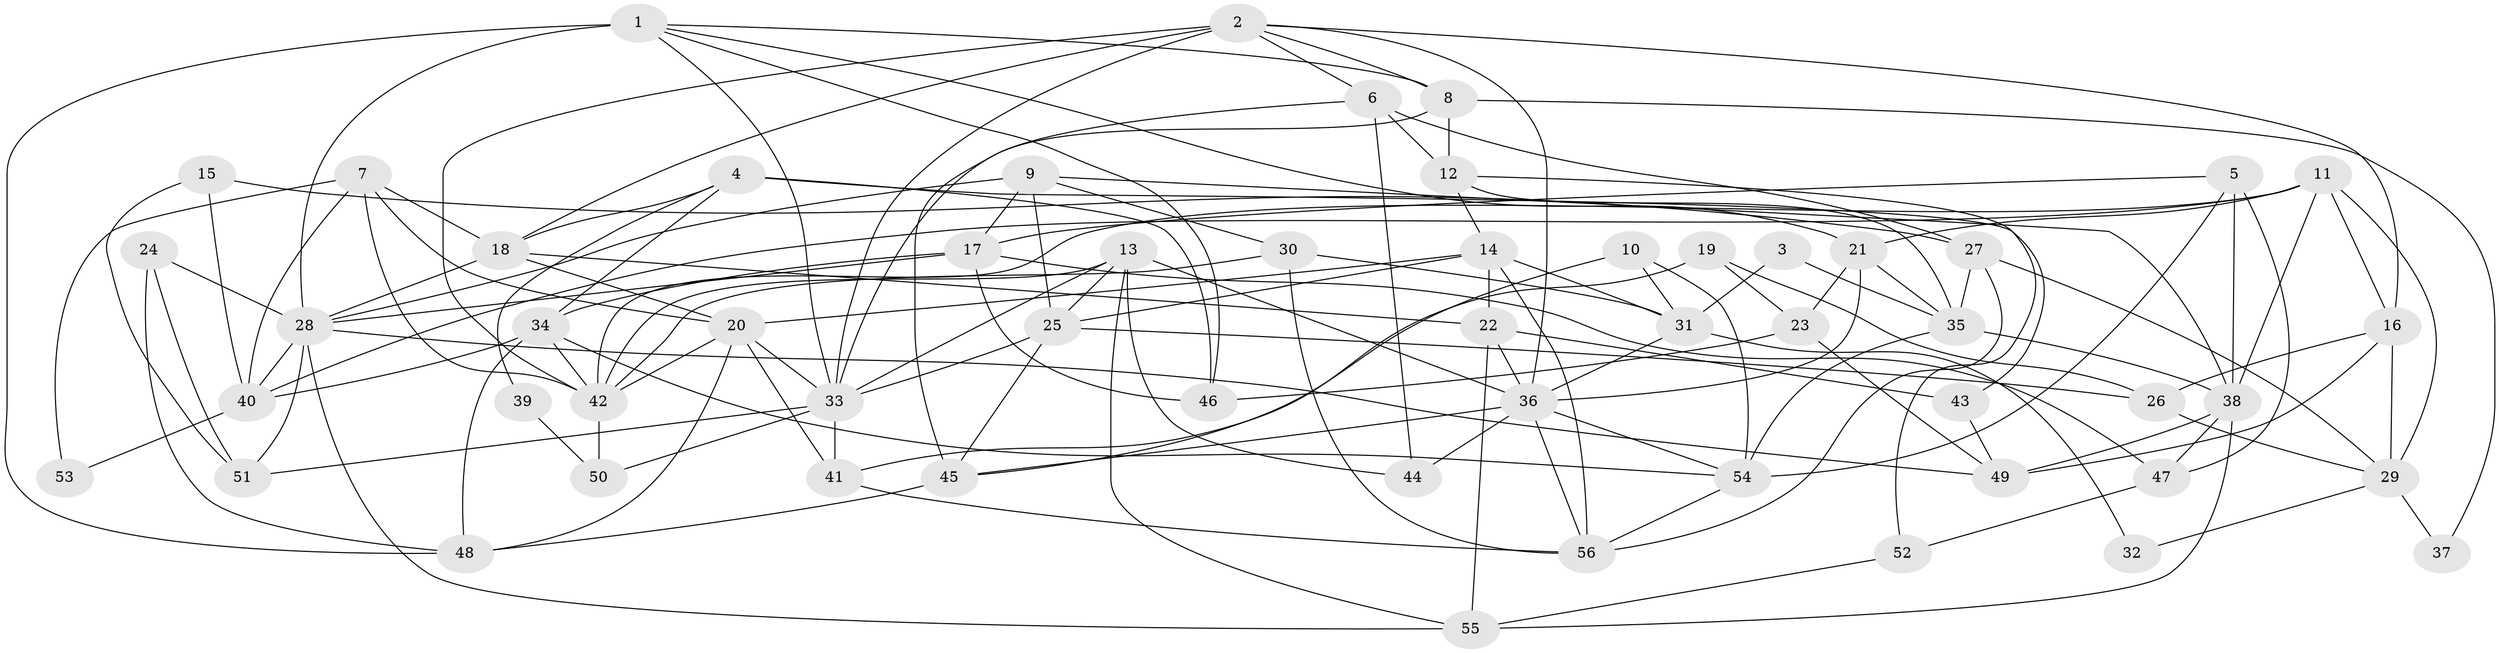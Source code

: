 // original degree distribution, {3: 0.2391304347826087, 2: 0.17391304347826086, 6: 0.08695652173913043, 4: 0.2391304347826087, 5: 0.18478260869565216, 7: 0.07608695652173914}
// Generated by graph-tools (version 1.1) at 2025/37/03/04/25 23:37:13]
// undirected, 56 vertices, 138 edges
graph export_dot {
  node [color=gray90,style=filled];
  1;
  2;
  3;
  4;
  5;
  6;
  7;
  8;
  9;
  10;
  11;
  12;
  13;
  14;
  15;
  16;
  17;
  18;
  19;
  20;
  21;
  22;
  23;
  24;
  25;
  26;
  27;
  28;
  29;
  30;
  31;
  32;
  33;
  34;
  35;
  36;
  37;
  38;
  39;
  40;
  41;
  42;
  43;
  44;
  45;
  46;
  47;
  48;
  49;
  50;
  51;
  52;
  53;
  54;
  55;
  56;
  1 -- 8 [weight=1.0];
  1 -- 21 [weight=1.0];
  1 -- 28 [weight=1.0];
  1 -- 33 [weight=1.0];
  1 -- 46 [weight=1.0];
  1 -- 48 [weight=2.0];
  2 -- 6 [weight=1.0];
  2 -- 8 [weight=1.0];
  2 -- 16 [weight=1.0];
  2 -- 18 [weight=2.0];
  2 -- 33 [weight=1.0];
  2 -- 36 [weight=1.0];
  2 -- 42 [weight=1.0];
  3 -- 31 [weight=1.0];
  3 -- 35 [weight=1.0];
  4 -- 18 [weight=1.0];
  4 -- 34 [weight=1.0];
  4 -- 39 [weight=1.0];
  4 -- 43 [weight=1.0];
  4 -- 46 [weight=1.0];
  5 -- 17 [weight=1.0];
  5 -- 38 [weight=1.0];
  5 -- 47 [weight=1.0];
  5 -- 54 [weight=1.0];
  6 -- 12 [weight=1.0];
  6 -- 27 [weight=1.0];
  6 -- 44 [weight=1.0];
  6 -- 45 [weight=1.0];
  7 -- 18 [weight=2.0];
  7 -- 20 [weight=1.0];
  7 -- 40 [weight=1.0];
  7 -- 42 [weight=2.0];
  7 -- 53 [weight=1.0];
  8 -- 12 [weight=1.0];
  8 -- 33 [weight=1.0];
  8 -- 37 [weight=1.0];
  9 -- 17 [weight=1.0];
  9 -- 25 [weight=1.0];
  9 -- 28 [weight=1.0];
  9 -- 30 [weight=1.0];
  9 -- 38 [weight=1.0];
  10 -- 31 [weight=1.0];
  10 -- 45 [weight=1.0];
  10 -- 54 [weight=1.0];
  11 -- 16 [weight=1.0];
  11 -- 21 [weight=1.0];
  11 -- 29 [weight=1.0];
  11 -- 38 [weight=1.0];
  11 -- 40 [weight=1.0];
  11 -- 42 [weight=1.0];
  12 -- 14 [weight=1.0];
  12 -- 35 [weight=1.0];
  12 -- 52 [weight=1.0];
  13 -- 25 [weight=1.0];
  13 -- 33 [weight=1.0];
  13 -- 36 [weight=1.0];
  13 -- 42 [weight=1.0];
  13 -- 44 [weight=1.0];
  13 -- 55 [weight=1.0];
  14 -- 20 [weight=1.0];
  14 -- 22 [weight=1.0];
  14 -- 25 [weight=1.0];
  14 -- 31 [weight=1.0];
  14 -- 56 [weight=2.0];
  15 -- 27 [weight=1.0];
  15 -- 40 [weight=1.0];
  15 -- 51 [weight=1.0];
  16 -- 26 [weight=1.0];
  16 -- 29 [weight=1.0];
  16 -- 49 [weight=2.0];
  17 -- 28 [weight=1.0];
  17 -- 34 [weight=1.0];
  17 -- 46 [weight=1.0];
  17 -- 47 [weight=1.0];
  18 -- 20 [weight=1.0];
  18 -- 22 [weight=1.0];
  18 -- 28 [weight=1.0];
  19 -- 23 [weight=1.0];
  19 -- 26 [weight=1.0];
  19 -- 41 [weight=1.0];
  20 -- 33 [weight=1.0];
  20 -- 41 [weight=1.0];
  20 -- 42 [weight=1.0];
  20 -- 48 [weight=1.0];
  21 -- 23 [weight=1.0];
  21 -- 35 [weight=1.0];
  21 -- 36 [weight=1.0];
  22 -- 36 [weight=1.0];
  22 -- 43 [weight=1.0];
  22 -- 55 [weight=1.0];
  23 -- 46 [weight=1.0];
  23 -- 49 [weight=1.0];
  24 -- 28 [weight=1.0];
  24 -- 48 [weight=1.0];
  24 -- 51 [weight=1.0];
  25 -- 26 [weight=1.0];
  25 -- 33 [weight=1.0];
  25 -- 45 [weight=1.0];
  26 -- 29 [weight=1.0];
  27 -- 29 [weight=1.0];
  27 -- 35 [weight=2.0];
  27 -- 56 [weight=1.0];
  28 -- 40 [weight=1.0];
  28 -- 49 [weight=1.0];
  28 -- 51 [weight=1.0];
  28 -- 55 [weight=1.0];
  29 -- 32 [weight=1.0];
  29 -- 37 [weight=1.0];
  30 -- 31 [weight=1.0];
  30 -- 42 [weight=1.0];
  30 -- 56 [weight=1.0];
  31 -- 32 [weight=1.0];
  31 -- 36 [weight=1.0];
  33 -- 41 [weight=2.0];
  33 -- 50 [weight=1.0];
  33 -- 51 [weight=1.0];
  34 -- 40 [weight=1.0];
  34 -- 42 [weight=1.0];
  34 -- 48 [weight=1.0];
  34 -- 54 [weight=1.0];
  35 -- 38 [weight=1.0];
  35 -- 54 [weight=2.0];
  36 -- 44 [weight=1.0];
  36 -- 45 [weight=1.0];
  36 -- 54 [weight=1.0];
  36 -- 56 [weight=1.0];
  38 -- 47 [weight=1.0];
  38 -- 49 [weight=1.0];
  38 -- 55 [weight=1.0];
  39 -- 50 [weight=1.0];
  40 -- 53 [weight=1.0];
  41 -- 56 [weight=1.0];
  42 -- 50 [weight=1.0];
  43 -- 49 [weight=1.0];
  45 -- 48 [weight=2.0];
  47 -- 52 [weight=1.0];
  52 -- 55 [weight=1.0];
  54 -- 56 [weight=1.0];
}
